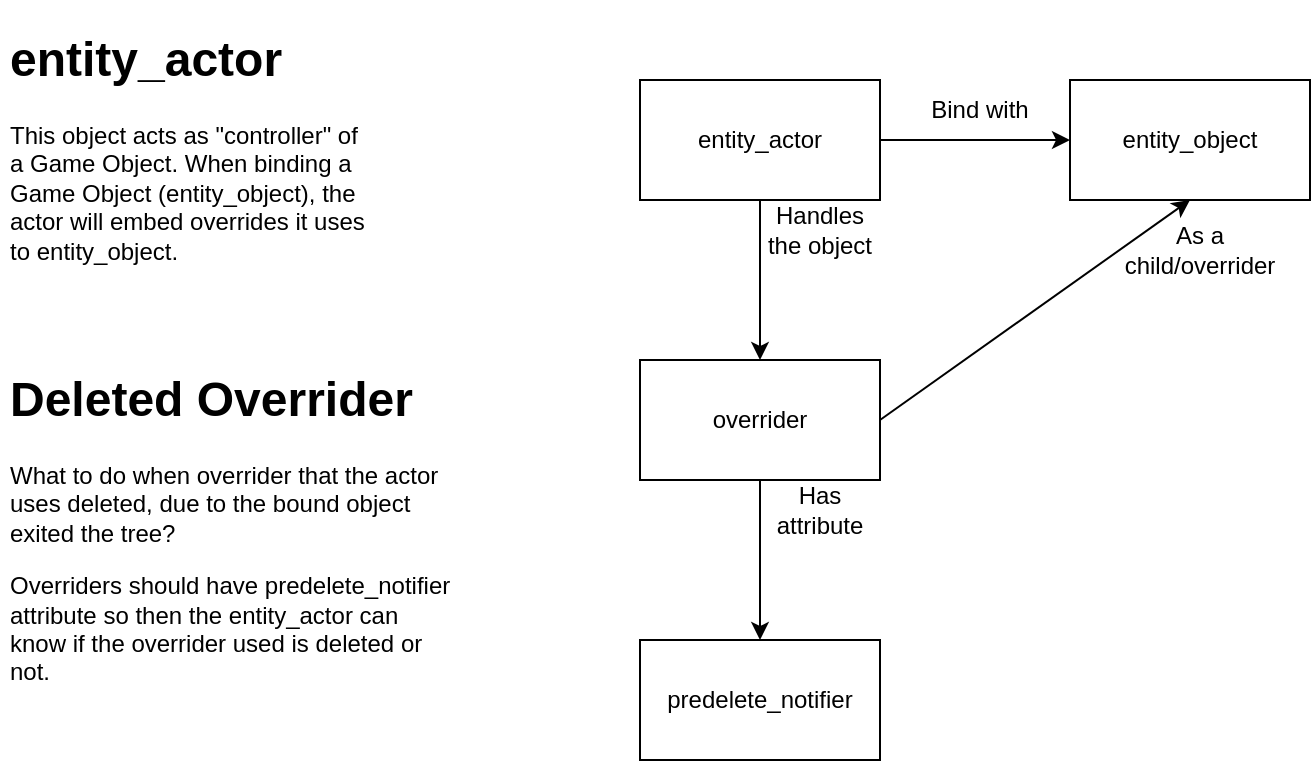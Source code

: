 <mxfile>
    <diagram id="kfMqpbO6aiDI3O9HPgPd" name="Page-1">
        <mxGraphModel dx="919" dy="747" grid="1" gridSize="10" guides="1" tooltips="1" connect="1" arrows="1" fold="1" page="1" pageScale="1" pageWidth="850" pageHeight="1100" math="0" shadow="0">
            <root>
                <mxCell id="0"/>
                <mxCell id="1" parent="0"/>
                <mxCell id="2" value="entity_actor" style="rounded=0;whiteSpace=wrap;html=1;" vertex="1" parent="1">
                    <mxGeometry x="380" y="120" width="120" height="60" as="geometry"/>
                </mxCell>
                <mxCell id="4" value="overrider" style="rounded=0;whiteSpace=wrap;html=1;" vertex="1" parent="1">
                    <mxGeometry x="380" y="260" width="120" height="60" as="geometry"/>
                </mxCell>
                <mxCell id="5" value="entity_object" style="rounded=0;whiteSpace=wrap;html=1;" vertex="1" parent="1">
                    <mxGeometry x="595" y="120" width="120" height="60" as="geometry"/>
                </mxCell>
                <mxCell id="6" value="&lt;h1&gt;entity_actor&lt;/h1&gt;&lt;p&gt;This object acts as &quot;controller&quot; of a Game Object. When binding a Game Object (entity_object), the actor will embed overrides it uses to entity_object.&lt;/p&gt;" style="text;html=1;strokeColor=none;fillColor=none;spacing=5;spacingTop=-20;whiteSpace=wrap;overflow=hidden;rounded=0;" vertex="1" parent="1">
                    <mxGeometry x="60" y="90" width="190" height="140" as="geometry"/>
                </mxCell>
                <mxCell id="7" value="&lt;h1&gt;Deleted Overrider&lt;/h1&gt;&lt;p&gt;What to do when overrider that the actor uses deleted, due to the bound object exited the tree?&lt;/p&gt;&lt;p&gt;Overriders should have predelete_notifier attribute so then the entity_actor can know if the overrider used is deleted or not.&lt;/p&gt;" style="text;html=1;strokeColor=none;fillColor=none;spacing=5;spacingTop=-20;whiteSpace=wrap;overflow=hidden;rounded=0;" vertex="1" parent="1">
                    <mxGeometry x="60" y="260" width="230" height="180" as="geometry"/>
                </mxCell>
                <mxCell id="8" value="predelete_notifier" style="rounded=0;whiteSpace=wrap;html=1;" vertex="1" parent="1">
                    <mxGeometry x="380" y="400" width="120" height="60" as="geometry"/>
                </mxCell>
                <mxCell id="9" value="" style="endArrow=classic;html=1;" edge="1" parent="1" source="2" target="4">
                    <mxGeometry width="50" height="50" relative="1" as="geometry">
                        <mxPoint x="415" y="310" as="sourcePoint"/>
                        <mxPoint x="465" y="260" as="targetPoint"/>
                    </mxGeometry>
                </mxCell>
                <mxCell id="10" value="Handles the object" style="text;html=1;strokeColor=none;fillColor=none;align=center;verticalAlign=middle;whiteSpace=wrap;rounded=0;" vertex="1" parent="1">
                    <mxGeometry x="440" y="180" width="60" height="30" as="geometry"/>
                </mxCell>
                <mxCell id="11" value="" style="endArrow=classic;html=1;" edge="1" parent="1" source="4" target="8">
                    <mxGeometry width="50" height="50" relative="1" as="geometry">
                        <mxPoint x="400" y="410" as="sourcePoint"/>
                        <mxPoint x="450" y="360" as="targetPoint"/>
                    </mxGeometry>
                </mxCell>
                <mxCell id="12" value="Has attribute" style="text;html=1;strokeColor=none;fillColor=none;align=center;verticalAlign=middle;whiteSpace=wrap;rounded=0;" vertex="1" parent="1">
                    <mxGeometry x="440" y="320" width="60" height="30" as="geometry"/>
                </mxCell>
                <mxCell id="13" value="" style="endArrow=classic;html=1;" edge="1" parent="1" source="2" target="5">
                    <mxGeometry width="50" height="50" relative="1" as="geometry">
                        <mxPoint x="400" y="400" as="sourcePoint"/>
                        <mxPoint x="450" y="350" as="targetPoint"/>
                    </mxGeometry>
                </mxCell>
                <mxCell id="14" value="Bind with" style="text;html=1;strokeColor=none;fillColor=none;align=center;verticalAlign=middle;whiteSpace=wrap;rounded=0;" vertex="1" parent="1">
                    <mxGeometry x="520" y="120" width="60" height="30" as="geometry"/>
                </mxCell>
                <mxCell id="15" value="As a child/overrider" style="text;html=1;strokeColor=none;fillColor=none;align=center;verticalAlign=middle;whiteSpace=wrap;rounded=0;" vertex="1" parent="1">
                    <mxGeometry x="630" y="190" width="60" height="30" as="geometry"/>
                </mxCell>
                <mxCell id="16" value="" style="endArrow=classic;html=1;exitX=1;exitY=0.5;exitDx=0;exitDy=0;entryX=0.5;entryY=1;entryDx=0;entryDy=0;" edge="1" parent="1" source="4" target="5">
                    <mxGeometry width="50" height="50" relative="1" as="geometry">
                        <mxPoint x="400" y="400" as="sourcePoint"/>
                        <mxPoint x="450" y="350" as="targetPoint"/>
                    </mxGeometry>
                </mxCell>
            </root>
        </mxGraphModel>
    </diagram>
</mxfile>
